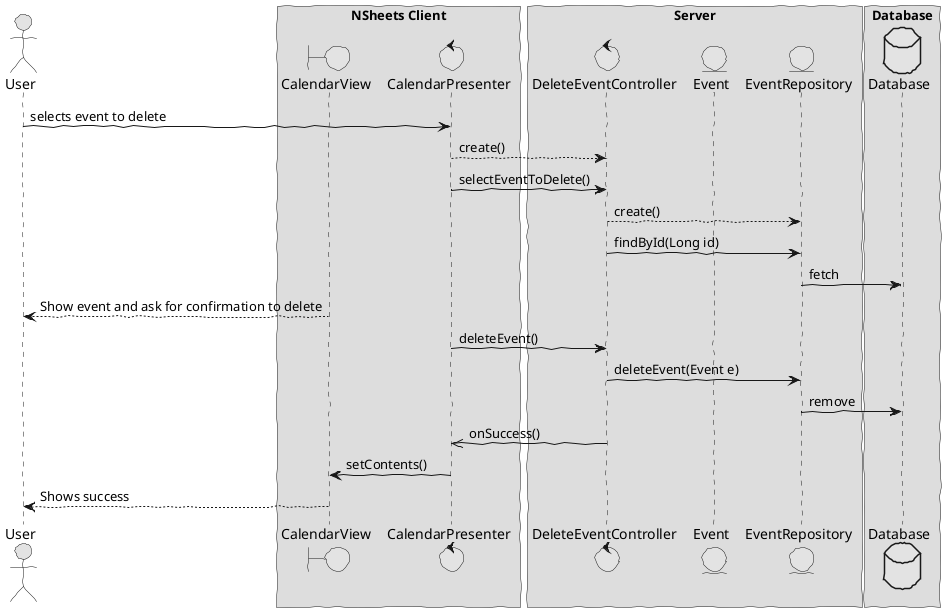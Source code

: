 @startuml  design3.png
skinparam handwritten true
skinparam monochrome true
skinparam packageStyle rect
skinparam defaultFontName FG Virgil
skinparam shadowing false

actor User
boundary CalendarView
control CalendarPresenter
control DeleteEventController
entity EventRepository
entity Event
database Database

box "NSheets Client"
participant CalendarView
participant CalendarPresenter
end box

box "Server"
participant DeleteEventController
participant Event
participant EventRepository
end box

box "Database"
participant Database
end box

User -> CalendarPresenter : selects event to delete
CalendarPresenter --> DeleteEventController : create()
CalendarPresenter -> DeleteEventController : selectEventToDelete()
DeleteEventController --> EventRepository : create()
DeleteEventController -> EventRepository : findById(Long id)
EventRepository  -> Database : fetch
CalendarView --> User : Show event and ask for confirmation to delete
CalendarPresenter -> DeleteEventController : deleteEvent()
DeleteEventController -> EventRepository : deleteEvent(Event e)
EventRepository  -> Database : remove
DeleteEventController ->> CalendarPresenter : onSuccess()
CalendarPresenter -> CalendarView : setContents()
CalendarView --> User: Shows success

@enduml
